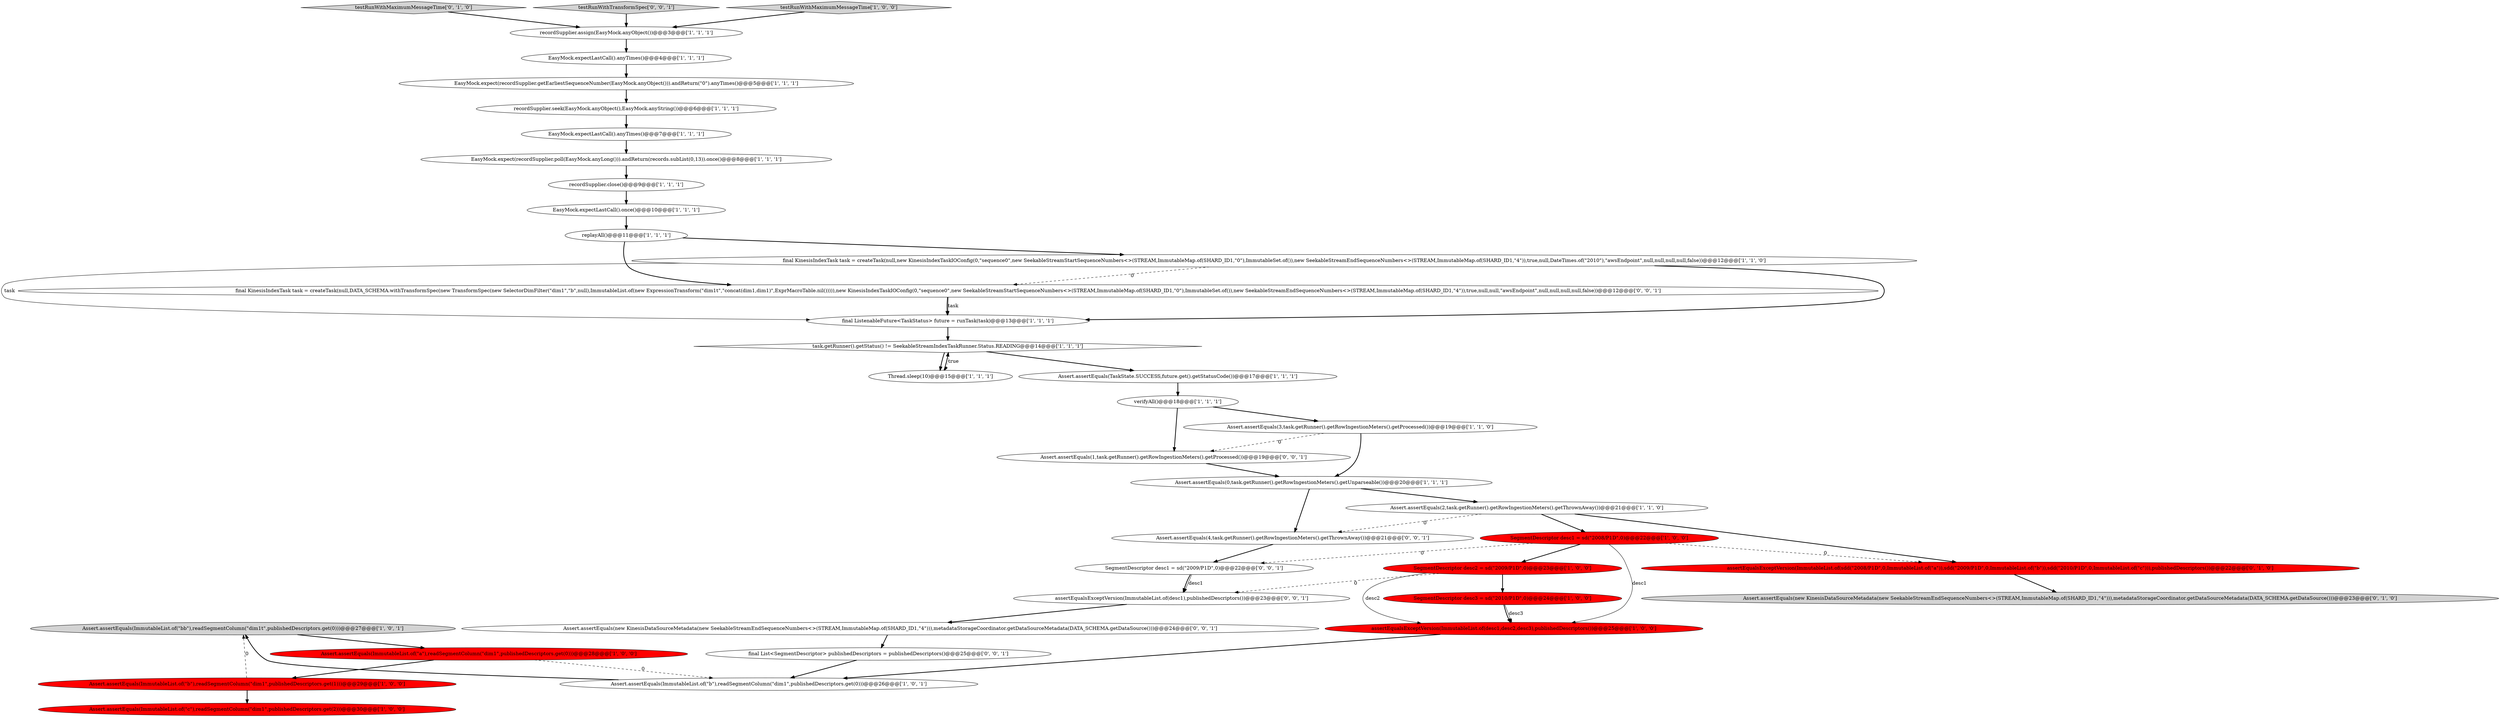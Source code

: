 digraph {
4 [style = filled, label = "Assert.assertEquals(ImmutableList.of(\"bb\"),readSegmentColumn(\"dim1t\",publishedDescriptors.get(0)))@@@27@@@['1', '0', '1']", fillcolor = lightgray, shape = ellipse image = "AAA0AAABBB1BBB"];
16 [style = filled, label = "SegmentDescriptor desc1 = sd(\"2008/P1D\",0)@@@22@@@['1', '0', '0']", fillcolor = red, shape = ellipse image = "AAA1AAABBB1BBB"];
18 [style = filled, label = "final ListenableFuture<TaskStatus> future = runTask(task)@@@13@@@['1', '1', '1']", fillcolor = white, shape = ellipse image = "AAA0AAABBB1BBB"];
13 [style = filled, label = "EasyMock.expectLastCall().once()@@@10@@@['1', '1', '1']", fillcolor = white, shape = ellipse image = "AAA0AAABBB1BBB"];
25 [style = filled, label = "EasyMock.expectLastCall().anyTimes()@@@7@@@['1', '1', '1']", fillcolor = white, shape = ellipse image = "AAA0AAABBB1BBB"];
6 [style = filled, label = "recordSupplier.close()@@@9@@@['1', '1', '1']", fillcolor = white, shape = ellipse image = "AAA0AAABBB1BBB"];
33 [style = filled, label = "Assert.assertEquals(1,task.getRunner().getRowIngestionMeters().getProcessed())@@@19@@@['0', '0', '1']", fillcolor = white, shape = ellipse image = "AAA0AAABBB3BBB"];
7 [style = filled, label = "Thread.sleep(10)@@@15@@@['1', '1', '1']", fillcolor = white, shape = ellipse image = "AAA0AAABBB1BBB"];
28 [style = filled, label = "Assert.assertEquals(new KinesisDataSourceMetadata(new SeekableStreamEndSequenceNumbers<>(STREAM,ImmutableMap.of(SHARD_ID1,\"4\"))),metadataStorageCoordinator.getDataSourceMetadata(DATA_SCHEMA.getDataSource()))@@@23@@@['0', '1', '0']", fillcolor = lightgray, shape = ellipse image = "AAA0AAABBB2BBB"];
32 [style = filled, label = "Assert.assertEquals(4,task.getRunner().getRowIngestionMeters().getThrownAway())@@@21@@@['0', '0', '1']", fillcolor = white, shape = ellipse image = "AAA0AAABBB3BBB"];
34 [style = filled, label = "final KinesisIndexTask task = createTask(null,DATA_SCHEMA.withTransformSpec(new TransformSpec(new SelectorDimFilter(\"dim1\",\"b\",null),ImmutableList.of(new ExpressionTransform(\"dim1t\",\"concat(dim1,dim1)\",ExprMacroTable.nil())))),new KinesisIndexTaskIOConfig(0,\"sequence0\",new SeekableStreamStartSequenceNumbers<>(STREAM,ImmutableMap.of(SHARD_ID1,\"0\"),ImmutableSet.of()),new SeekableStreamEndSequenceNumbers<>(STREAM,ImmutableMap.of(SHARD_ID1,\"4\")),true,null,null,\"awsEndpoint\",null,null,null,null,false))@@@12@@@['0', '0', '1']", fillcolor = white, shape = ellipse image = "AAA0AAABBB3BBB"];
1 [style = filled, label = "Assert.assertEquals(ImmutableList.of(\"b\"),readSegmentColumn(\"dim1\",publishedDescriptors.get(0)))@@@26@@@['1', '0', '1']", fillcolor = white, shape = ellipse image = "AAA0AAABBB1BBB"];
3 [style = filled, label = "Assert.assertEquals(0,task.getRunner().getRowIngestionMeters().getUnparseable())@@@20@@@['1', '1', '1']", fillcolor = white, shape = ellipse image = "AAA0AAABBB1BBB"];
22 [style = filled, label = "Assert.assertEquals(ImmutableList.of(\"b\"),readSegmentColumn(\"dim1\",publishedDescriptors.get(1)))@@@29@@@['1', '0', '0']", fillcolor = red, shape = ellipse image = "AAA1AAABBB1BBB"];
19 [style = filled, label = "assertEqualsExceptVersion(ImmutableList.of(desc1,desc2,desc3),publishedDescriptors())@@@25@@@['1', '0', '0']", fillcolor = red, shape = ellipse image = "AAA1AAABBB1BBB"];
8 [style = filled, label = "Assert.assertEquals(3,task.getRunner().getRowIngestionMeters().getProcessed())@@@19@@@['1', '1', '0']", fillcolor = white, shape = ellipse image = "AAA0AAABBB1BBB"];
35 [style = filled, label = "Assert.assertEquals(new KinesisDataSourceMetadata(new SeekableStreamEndSequenceNumbers<>(STREAM,ImmutableMap.of(SHARD_ID1,\"4\"))),metadataStorageCoordinator.getDataSourceMetadata(DATA_SCHEMA.getDataSource()))@@@24@@@['0', '0', '1']", fillcolor = white, shape = ellipse image = "AAA0AAABBB3BBB"];
0 [style = filled, label = "recordSupplier.assign(EasyMock.anyObject())@@@3@@@['1', '1', '1']", fillcolor = white, shape = ellipse image = "AAA0AAABBB1BBB"];
17 [style = filled, label = "EasyMock.expect(recordSupplier.poll(EasyMock.anyLong())).andReturn(records.subList(0,13)).once()@@@8@@@['1', '1', '1']", fillcolor = white, shape = ellipse image = "AAA0AAABBB1BBB"];
29 [style = filled, label = "testRunWithMaximumMessageTime['0', '1', '0']", fillcolor = lightgray, shape = diamond image = "AAA0AAABBB2BBB"];
9 [style = filled, label = "SegmentDescriptor desc2 = sd(\"2009/P1D\",0)@@@23@@@['1', '0', '0']", fillcolor = red, shape = ellipse image = "AAA1AAABBB1BBB"];
23 [style = filled, label = "Assert.assertEquals(ImmutableList.of(\"c\"),readSegmentColumn(\"dim1\",publishedDescriptors.get(2)))@@@30@@@['1', '0', '0']", fillcolor = red, shape = ellipse image = "AAA1AAABBB1BBB"];
12 [style = filled, label = "Assert.assertEquals(TaskState.SUCCESS,future.get().getStatusCode())@@@17@@@['1', '1', '1']", fillcolor = white, shape = ellipse image = "AAA0AAABBB1BBB"];
37 [style = filled, label = "testRunWithTransformSpec['0', '0', '1']", fillcolor = lightgray, shape = diamond image = "AAA0AAABBB3BBB"];
36 [style = filled, label = "SegmentDescriptor desc1 = sd(\"2009/P1D\",0)@@@22@@@['0', '0', '1']", fillcolor = white, shape = ellipse image = "AAA0AAABBB3BBB"];
20 [style = filled, label = "Assert.assertEquals(ImmutableList.of(\"a\"),readSegmentColumn(\"dim1\",publishedDescriptors.get(0)))@@@28@@@['1', '0', '0']", fillcolor = red, shape = ellipse image = "AAA1AAABBB1BBB"];
2 [style = filled, label = "final KinesisIndexTask task = createTask(null,new KinesisIndexTaskIOConfig(0,\"sequence0\",new SeekableStreamStartSequenceNumbers<>(STREAM,ImmutableMap.of(SHARD_ID1,\"0\"),ImmutableSet.of()),new SeekableStreamEndSequenceNumbers<>(STREAM,ImmutableMap.of(SHARD_ID1,\"4\")),true,null,DateTimes.of(\"2010\"),\"awsEndpoint\",null,null,null,null,false))@@@12@@@['1', '1', '0']", fillcolor = white, shape = ellipse image = "AAA0AAABBB1BBB"];
11 [style = filled, label = "recordSupplier.seek(EasyMock.anyObject(),EasyMock.anyString())@@@6@@@['1', '1', '1']", fillcolor = white, shape = ellipse image = "AAA0AAABBB1BBB"];
14 [style = filled, label = "testRunWithMaximumMessageTime['1', '0', '0']", fillcolor = lightgray, shape = diamond image = "AAA0AAABBB1BBB"];
26 [style = filled, label = "Assert.assertEquals(2,task.getRunner().getRowIngestionMeters().getThrownAway())@@@21@@@['1', '1', '0']", fillcolor = white, shape = ellipse image = "AAA0AAABBB1BBB"];
10 [style = filled, label = "EasyMock.expectLastCall().anyTimes()@@@4@@@['1', '1', '1']", fillcolor = white, shape = ellipse image = "AAA0AAABBB1BBB"];
15 [style = filled, label = "EasyMock.expect(recordSupplier.getEarliestSequenceNumber(EasyMock.anyObject())).andReturn(\"0\").anyTimes()@@@5@@@['1', '1', '1']", fillcolor = white, shape = ellipse image = "AAA0AAABBB1BBB"];
31 [style = filled, label = "assertEqualsExceptVersion(ImmutableList.of(desc1),publishedDescriptors())@@@23@@@['0', '0', '1']", fillcolor = white, shape = ellipse image = "AAA0AAABBB3BBB"];
21 [style = filled, label = "task.getRunner().getStatus() != SeekableStreamIndexTaskRunner.Status.READING@@@14@@@['1', '1', '1']", fillcolor = white, shape = diamond image = "AAA0AAABBB1BBB"];
24 [style = filled, label = "verifyAll()@@@18@@@['1', '1', '1']", fillcolor = white, shape = ellipse image = "AAA0AAABBB1BBB"];
38 [style = filled, label = "final List<SegmentDescriptor> publishedDescriptors = publishedDescriptors()@@@25@@@['0', '0', '1']", fillcolor = white, shape = ellipse image = "AAA0AAABBB3BBB"];
30 [style = filled, label = "assertEqualsExceptVersion(ImmutableList.of(sdd(\"2008/P1D\",0,ImmutableList.of(\"a\")),sdd(\"2009/P1D\",0,ImmutableList.of(\"b\")),sdd(\"2010/P1D\",0,ImmutableList.of(\"c\"))),publishedDescriptors())@@@22@@@['0', '1', '0']", fillcolor = red, shape = ellipse image = "AAA1AAABBB2BBB"];
27 [style = filled, label = "SegmentDescriptor desc3 = sd(\"2010/P1D\",0)@@@24@@@['1', '0', '0']", fillcolor = red, shape = ellipse image = "AAA1AAABBB1BBB"];
5 [style = filled, label = "replayAll()@@@11@@@['1', '1', '1']", fillcolor = white, shape = ellipse image = "AAA0AAABBB1BBB"];
1->4 [style = bold, label=""];
37->0 [style = bold, label=""];
10->15 [style = bold, label=""];
33->3 [style = bold, label=""];
9->19 [style = solid, label="desc2"];
17->6 [style = bold, label=""];
8->33 [style = dashed, label="0"];
26->32 [style = dashed, label="0"];
2->18 [style = solid, label="task"];
36->31 [style = bold, label=""];
8->3 [style = bold, label=""];
29->0 [style = bold, label=""];
34->18 [style = bold, label=""];
3->26 [style = bold, label=""];
2->18 [style = bold, label=""];
36->31 [style = solid, label="desc1"];
34->18 [style = solid, label="task"];
12->24 [style = bold, label=""];
25->17 [style = bold, label=""];
22->23 [style = bold, label=""];
38->1 [style = bold, label=""];
20->22 [style = bold, label=""];
26->30 [style = bold, label=""];
21->12 [style = bold, label=""];
9->27 [style = bold, label=""];
5->34 [style = bold, label=""];
20->1 [style = dashed, label="0"];
24->33 [style = bold, label=""];
26->16 [style = bold, label=""];
19->1 [style = bold, label=""];
5->2 [style = bold, label=""];
0->10 [style = bold, label=""];
30->28 [style = bold, label=""];
9->31 [style = dashed, label="0"];
15->11 [style = bold, label=""];
14->0 [style = bold, label=""];
31->35 [style = bold, label=""];
16->30 [style = dashed, label="0"];
6->13 [style = bold, label=""];
21->7 [style = dotted, label="true"];
4->20 [style = bold, label=""];
2->34 [style = dashed, label="0"];
16->36 [style = dashed, label="0"];
13->5 [style = bold, label=""];
7->21 [style = bold, label=""];
21->7 [style = bold, label=""];
32->36 [style = bold, label=""];
16->19 [style = solid, label="desc1"];
27->19 [style = bold, label=""];
35->38 [style = bold, label=""];
18->21 [style = bold, label=""];
24->8 [style = bold, label=""];
3->32 [style = bold, label=""];
27->19 [style = solid, label="desc3"];
22->4 [style = dashed, label="0"];
16->9 [style = bold, label=""];
11->25 [style = bold, label=""];
}
